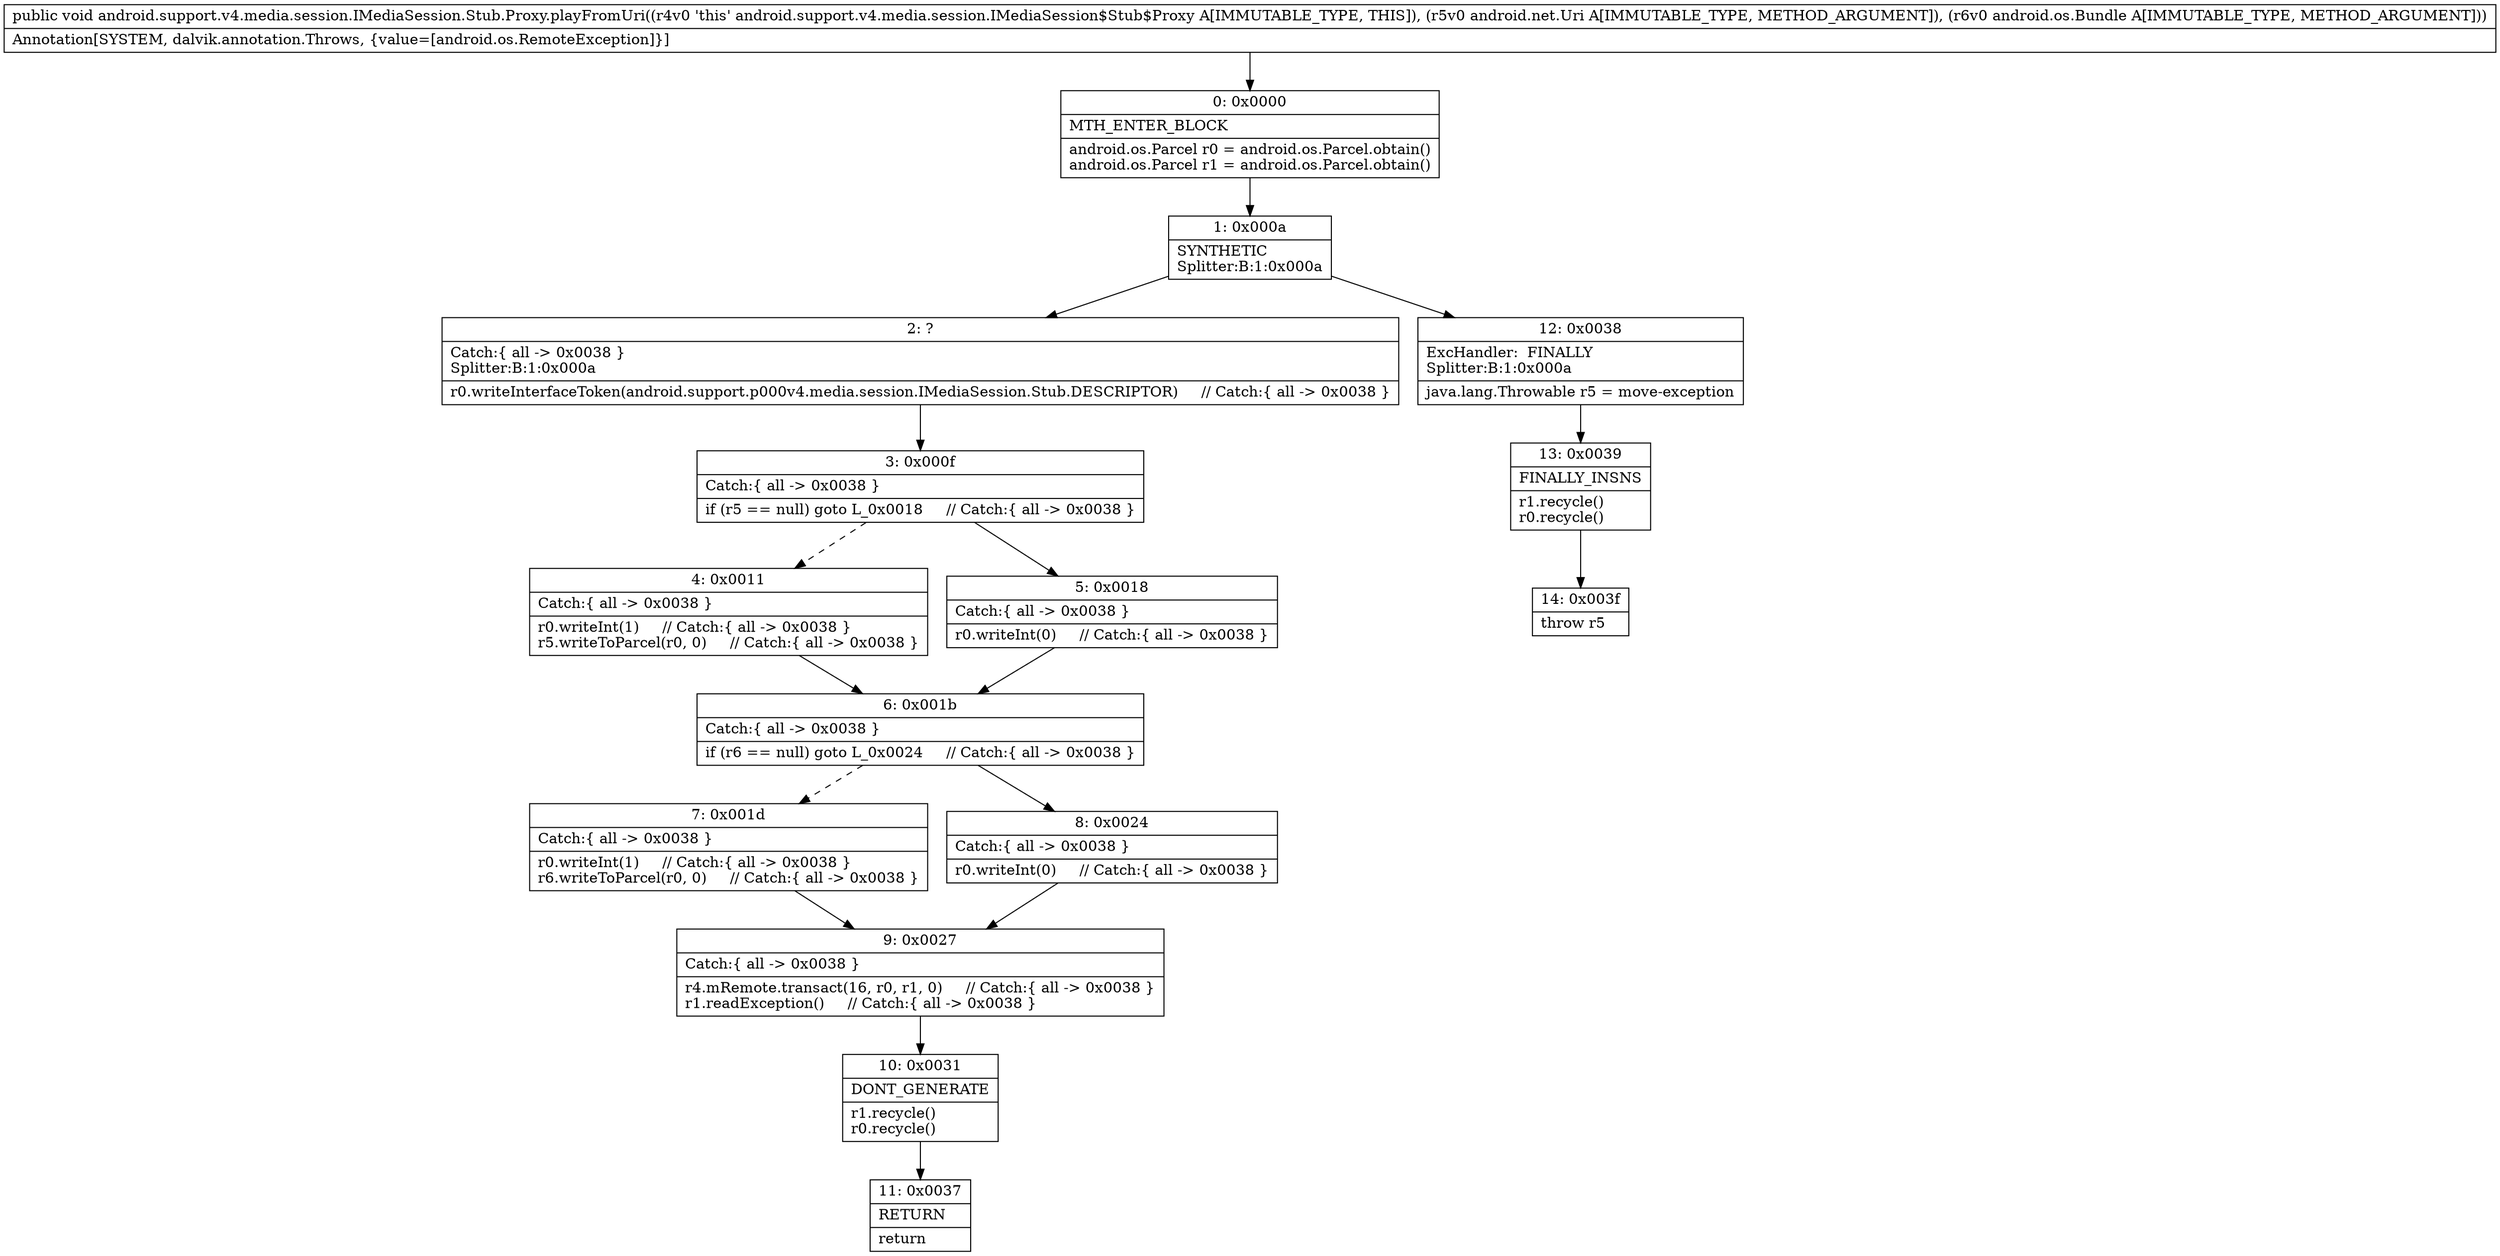 digraph "CFG forandroid.support.v4.media.session.IMediaSession.Stub.Proxy.playFromUri(Landroid\/net\/Uri;Landroid\/os\/Bundle;)V" {
Node_0 [shape=record,label="{0\:\ 0x0000|MTH_ENTER_BLOCK\l|android.os.Parcel r0 = android.os.Parcel.obtain()\landroid.os.Parcel r1 = android.os.Parcel.obtain()\l}"];
Node_1 [shape=record,label="{1\:\ 0x000a|SYNTHETIC\lSplitter:B:1:0x000a\l}"];
Node_2 [shape=record,label="{2\:\ ?|Catch:\{ all \-\> 0x0038 \}\lSplitter:B:1:0x000a\l|r0.writeInterfaceToken(android.support.p000v4.media.session.IMediaSession.Stub.DESCRIPTOR)     \/\/ Catch:\{ all \-\> 0x0038 \}\l}"];
Node_3 [shape=record,label="{3\:\ 0x000f|Catch:\{ all \-\> 0x0038 \}\l|if (r5 == null) goto L_0x0018     \/\/ Catch:\{ all \-\> 0x0038 \}\l}"];
Node_4 [shape=record,label="{4\:\ 0x0011|Catch:\{ all \-\> 0x0038 \}\l|r0.writeInt(1)     \/\/ Catch:\{ all \-\> 0x0038 \}\lr5.writeToParcel(r0, 0)     \/\/ Catch:\{ all \-\> 0x0038 \}\l}"];
Node_5 [shape=record,label="{5\:\ 0x0018|Catch:\{ all \-\> 0x0038 \}\l|r0.writeInt(0)     \/\/ Catch:\{ all \-\> 0x0038 \}\l}"];
Node_6 [shape=record,label="{6\:\ 0x001b|Catch:\{ all \-\> 0x0038 \}\l|if (r6 == null) goto L_0x0024     \/\/ Catch:\{ all \-\> 0x0038 \}\l}"];
Node_7 [shape=record,label="{7\:\ 0x001d|Catch:\{ all \-\> 0x0038 \}\l|r0.writeInt(1)     \/\/ Catch:\{ all \-\> 0x0038 \}\lr6.writeToParcel(r0, 0)     \/\/ Catch:\{ all \-\> 0x0038 \}\l}"];
Node_8 [shape=record,label="{8\:\ 0x0024|Catch:\{ all \-\> 0x0038 \}\l|r0.writeInt(0)     \/\/ Catch:\{ all \-\> 0x0038 \}\l}"];
Node_9 [shape=record,label="{9\:\ 0x0027|Catch:\{ all \-\> 0x0038 \}\l|r4.mRemote.transact(16, r0, r1, 0)     \/\/ Catch:\{ all \-\> 0x0038 \}\lr1.readException()     \/\/ Catch:\{ all \-\> 0x0038 \}\l}"];
Node_10 [shape=record,label="{10\:\ 0x0031|DONT_GENERATE\l|r1.recycle()\lr0.recycle()\l}"];
Node_11 [shape=record,label="{11\:\ 0x0037|RETURN\l|return\l}"];
Node_12 [shape=record,label="{12\:\ 0x0038|ExcHandler:  FINALLY\lSplitter:B:1:0x000a\l|java.lang.Throwable r5 = move\-exception\l}"];
Node_13 [shape=record,label="{13\:\ 0x0039|FINALLY_INSNS\l|r1.recycle()\lr0.recycle()\l}"];
Node_14 [shape=record,label="{14\:\ 0x003f|throw r5\l}"];
MethodNode[shape=record,label="{public void android.support.v4.media.session.IMediaSession.Stub.Proxy.playFromUri((r4v0 'this' android.support.v4.media.session.IMediaSession$Stub$Proxy A[IMMUTABLE_TYPE, THIS]), (r5v0 android.net.Uri A[IMMUTABLE_TYPE, METHOD_ARGUMENT]), (r6v0 android.os.Bundle A[IMMUTABLE_TYPE, METHOD_ARGUMENT]))  | Annotation[SYSTEM, dalvik.annotation.Throws, \{value=[android.os.RemoteException]\}]\l}"];
MethodNode -> Node_0;
Node_0 -> Node_1;
Node_1 -> Node_2;
Node_1 -> Node_12;
Node_2 -> Node_3;
Node_3 -> Node_4[style=dashed];
Node_3 -> Node_5;
Node_4 -> Node_6;
Node_5 -> Node_6;
Node_6 -> Node_7[style=dashed];
Node_6 -> Node_8;
Node_7 -> Node_9;
Node_8 -> Node_9;
Node_9 -> Node_10;
Node_10 -> Node_11;
Node_12 -> Node_13;
Node_13 -> Node_14;
}

